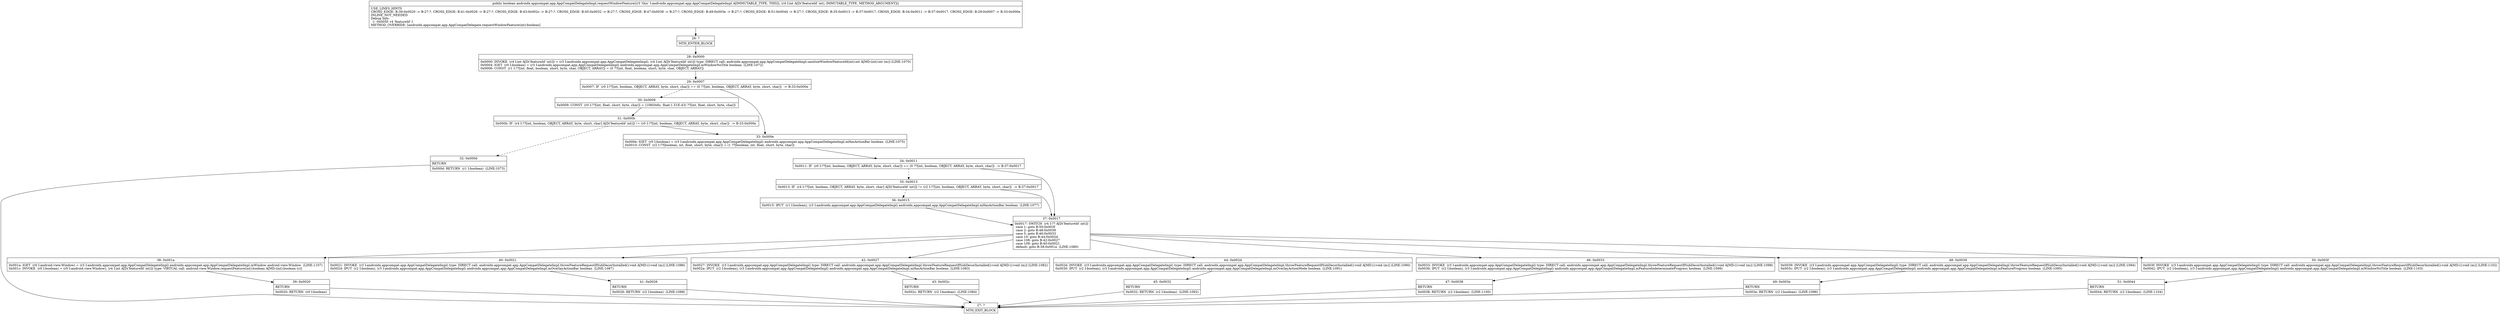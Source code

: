 digraph "CFG forandroidx.appcompat.app.AppCompatDelegateImpl.requestWindowFeature(I)Z" {
Node_26 [shape=record,label="{26\:\ ?|MTH_ENTER_BLOCK\l}"];
Node_28 [shape=record,label="{28\:\ 0x0000|0x0000: INVOKE  (r4 I:int A[D('featureId' int)]) = (r3 I:androidx.appcompat.app.AppCompatDelegateImpl), (r4 I:int A[D('featureId' int)]) type: DIRECT call: androidx.appcompat.app.AppCompatDelegateImpl.sanitizeWindowFeatureId(int):int A[MD:(int):int (m)] (LINE:1070)\l0x0004: IGET  (r0 I:boolean) = (r3 I:androidx.appcompat.app.AppCompatDelegateImpl) androidx.appcompat.app.AppCompatDelegateImpl.mWindowNoTitle boolean  (LINE:1072)\l0x0006: CONST  (r1 I:??[int, float, boolean, short, byte, char, OBJECT, ARRAY]) = (0 ??[int, float, boolean, short, byte, char, OBJECT, ARRAY]) \l}"];
Node_29 [shape=record,label="{29\:\ 0x0007|0x0007: IF  (r0 I:??[int, boolean, OBJECT, ARRAY, byte, short, char]) == (0 ??[int, boolean, OBJECT, ARRAY, byte, short, char])  \-\> B:33:0x000e \l}"];
Node_30 [shape=record,label="{30\:\ 0x0009|0x0009: CONST  (r0 I:??[int, float, short, byte, char]) = (108(0x6c, float:1.51E\-43) ??[int, float, short, byte, char]) \l}"];
Node_31 [shape=record,label="{31\:\ 0x000b|0x000b: IF  (r4 I:??[int, boolean, OBJECT, ARRAY, byte, short, char] A[D('featureId' int)]) != (r0 I:??[int, boolean, OBJECT, ARRAY, byte, short, char])  \-\> B:33:0x000e \l}"];
Node_32 [shape=record,label="{32\:\ 0x000d|RETURN\l|0x000d: RETURN  (r1 I:boolean)  (LINE:1073)\l}"];
Node_27 [shape=record,label="{27\:\ ?|MTH_EXIT_BLOCK\l}"];
Node_33 [shape=record,label="{33\:\ 0x000e|0x000e: IGET  (r0 I:boolean) = (r3 I:androidx.appcompat.app.AppCompatDelegateImpl) androidx.appcompat.app.AppCompatDelegateImpl.mHasActionBar boolean  (LINE:1075)\l0x0010: CONST  (r2 I:??[boolean, int, float, short, byte, char]) = (1 ??[boolean, int, float, short, byte, char]) \l}"];
Node_34 [shape=record,label="{34\:\ 0x0011|0x0011: IF  (r0 I:??[int, boolean, OBJECT, ARRAY, byte, short, char]) == (0 ??[int, boolean, OBJECT, ARRAY, byte, short, char])  \-\> B:37:0x0017 \l}"];
Node_35 [shape=record,label="{35\:\ 0x0013|0x0013: IF  (r4 I:??[int, boolean, OBJECT, ARRAY, byte, short, char] A[D('featureId' int)]) != (r2 I:??[int, boolean, OBJECT, ARRAY, byte, short, char])  \-\> B:37:0x0017 \l}"];
Node_36 [shape=record,label="{36\:\ 0x0015|0x0015: IPUT  (r1 I:boolean), (r3 I:androidx.appcompat.app.AppCompatDelegateImpl) androidx.appcompat.app.AppCompatDelegateImpl.mHasActionBar boolean  (LINE:1077)\l}"];
Node_37 [shape=record,label="{37\:\ 0x0017|0x0017: SWITCH  (r4 I:?? A[D('featureId' int)])\l case 1: goto B:50:0x003f\l case 2: goto B:48:0x0039\l case 5: goto B:46:0x0033\l case 10: goto B:44:0x002d\l case 108: goto B:42:0x0027\l case 109: goto B:40:0x0021\l default: goto B:38:0x001a  (LINE:1080)\l}"];
Node_38 [shape=record,label="{38\:\ 0x001a|0x001a: IGET  (r0 I:android.view.Window) = (r3 I:androidx.appcompat.app.AppCompatDelegateImpl) androidx.appcompat.app.AppCompatDelegateImpl.mWindow android.view.Window  (LINE:1107)\l0x001c: INVOKE  (r0 I:boolean) = (r0 I:android.view.Window), (r4 I:int A[D('featureId' int)]) type: VIRTUAL call: android.view.Window.requestFeature(int):boolean A[MD:(int):boolean (c)]\l}"];
Node_39 [shape=record,label="{39\:\ 0x0020|RETURN\l|0x0020: RETURN  (r0 I:boolean) \l}"];
Node_40 [shape=record,label="{40\:\ 0x0021|0x0021: INVOKE  (r3 I:androidx.appcompat.app.AppCompatDelegateImpl) type: DIRECT call: androidx.appcompat.app.AppCompatDelegateImpl.throwFeatureRequestIfSubDecorInstalled():void A[MD:():void (m)] (LINE:1086)\l0x0024: IPUT  (r2 I:boolean), (r3 I:androidx.appcompat.app.AppCompatDelegateImpl) androidx.appcompat.app.AppCompatDelegateImpl.mOverlayActionBar boolean  (LINE:1087)\l}"];
Node_41 [shape=record,label="{41\:\ 0x0026|RETURN\l|0x0026: RETURN  (r2 I:boolean)  (LINE:1088)\l}"];
Node_42 [shape=record,label="{42\:\ 0x0027|0x0027: INVOKE  (r3 I:androidx.appcompat.app.AppCompatDelegateImpl) type: DIRECT call: androidx.appcompat.app.AppCompatDelegateImpl.throwFeatureRequestIfSubDecorInstalled():void A[MD:():void (m)] (LINE:1082)\l0x002a: IPUT  (r2 I:boolean), (r3 I:androidx.appcompat.app.AppCompatDelegateImpl) androidx.appcompat.app.AppCompatDelegateImpl.mHasActionBar boolean  (LINE:1083)\l}"];
Node_43 [shape=record,label="{43\:\ 0x002c|RETURN\l|0x002c: RETURN  (r2 I:boolean)  (LINE:1084)\l}"];
Node_44 [shape=record,label="{44\:\ 0x002d|0x002d: INVOKE  (r3 I:androidx.appcompat.app.AppCompatDelegateImpl) type: DIRECT call: androidx.appcompat.app.AppCompatDelegateImpl.throwFeatureRequestIfSubDecorInstalled():void A[MD:():void (m)] (LINE:1090)\l0x0030: IPUT  (r2 I:boolean), (r3 I:androidx.appcompat.app.AppCompatDelegateImpl) androidx.appcompat.app.AppCompatDelegateImpl.mOverlayActionMode boolean  (LINE:1091)\l}"];
Node_45 [shape=record,label="{45\:\ 0x0032|RETURN\l|0x0032: RETURN  (r2 I:boolean)  (LINE:1092)\l}"];
Node_46 [shape=record,label="{46\:\ 0x0033|0x0033: INVOKE  (r3 I:androidx.appcompat.app.AppCompatDelegateImpl) type: DIRECT call: androidx.appcompat.app.AppCompatDelegateImpl.throwFeatureRequestIfSubDecorInstalled():void A[MD:():void (m)] (LINE:1098)\l0x0036: IPUT  (r2 I:boolean), (r3 I:androidx.appcompat.app.AppCompatDelegateImpl) androidx.appcompat.app.AppCompatDelegateImpl.mFeatureIndeterminateProgress boolean  (LINE:1099)\l}"];
Node_47 [shape=record,label="{47\:\ 0x0038|RETURN\l|0x0038: RETURN  (r2 I:boolean)  (LINE:1100)\l}"];
Node_48 [shape=record,label="{48\:\ 0x0039|0x0039: INVOKE  (r3 I:androidx.appcompat.app.AppCompatDelegateImpl) type: DIRECT call: androidx.appcompat.app.AppCompatDelegateImpl.throwFeatureRequestIfSubDecorInstalled():void A[MD:():void (m)] (LINE:1094)\l0x003c: IPUT  (r2 I:boolean), (r3 I:androidx.appcompat.app.AppCompatDelegateImpl) androidx.appcompat.app.AppCompatDelegateImpl.mFeatureProgress boolean  (LINE:1095)\l}"];
Node_49 [shape=record,label="{49\:\ 0x003e|RETURN\l|0x003e: RETURN  (r2 I:boolean)  (LINE:1096)\l}"];
Node_50 [shape=record,label="{50\:\ 0x003f|0x003f: INVOKE  (r3 I:androidx.appcompat.app.AppCompatDelegateImpl) type: DIRECT call: androidx.appcompat.app.AppCompatDelegateImpl.throwFeatureRequestIfSubDecorInstalled():void A[MD:():void (m)] (LINE:1102)\l0x0042: IPUT  (r2 I:boolean), (r3 I:androidx.appcompat.app.AppCompatDelegateImpl) androidx.appcompat.app.AppCompatDelegateImpl.mWindowNoTitle boolean  (LINE:1103)\l}"];
Node_51 [shape=record,label="{51\:\ 0x0044|RETURN\l|0x0044: RETURN  (r2 I:boolean)  (LINE:1104)\l}"];
MethodNode[shape=record,label="{public boolean androidx.appcompat.app.AppCompatDelegateImpl.requestWindowFeature((r3 'this' I:androidx.appcompat.app.AppCompatDelegateImpl A[IMMUTABLE_TYPE, THIS]), (r4 I:int A[D('featureId' int), IMMUTABLE_TYPE, METHOD_ARGUMENT]))  | USE_LINES_HINTS\lCROSS_EDGE: B:39:0x0020 \-\> B:27:?, CROSS_EDGE: B:41:0x0026 \-\> B:27:?, CROSS_EDGE: B:43:0x002c \-\> B:27:?, CROSS_EDGE: B:45:0x0032 \-\> B:27:?, CROSS_EDGE: B:47:0x0038 \-\> B:27:?, CROSS_EDGE: B:49:0x003e \-\> B:27:?, CROSS_EDGE: B:51:0x0044 \-\> B:27:?, CROSS_EDGE: B:35:0x0013 \-\> B:37:0x0017, CROSS_EDGE: B:34:0x0011 \-\> B:37:0x0017, CROSS_EDGE: B:29:0x0007 \-\> B:33:0x000e\lINLINE_NOT_NEEDED\lDebug Info:\l  \-1 \-0x005f: r4 'featureId' I\lMETHOD_OVERRIDE: [androidx.appcompat.app.AppCompatDelegate.requestWindowFeature(int):boolean]\l}"];
MethodNode -> Node_26;Node_26 -> Node_28;
Node_28 -> Node_29;
Node_29 -> Node_30[style=dashed];
Node_29 -> Node_33;
Node_30 -> Node_31;
Node_31 -> Node_32[style=dashed];
Node_31 -> Node_33;
Node_32 -> Node_27;
Node_33 -> Node_34;
Node_34 -> Node_35[style=dashed];
Node_34 -> Node_37;
Node_35 -> Node_36[style=dashed];
Node_35 -> Node_37;
Node_36 -> Node_37;
Node_37 -> Node_38;
Node_37 -> Node_40;
Node_37 -> Node_42;
Node_37 -> Node_44;
Node_37 -> Node_46;
Node_37 -> Node_48;
Node_37 -> Node_50;
Node_38 -> Node_39;
Node_39 -> Node_27;
Node_40 -> Node_41;
Node_41 -> Node_27;
Node_42 -> Node_43;
Node_43 -> Node_27;
Node_44 -> Node_45;
Node_45 -> Node_27;
Node_46 -> Node_47;
Node_47 -> Node_27;
Node_48 -> Node_49;
Node_49 -> Node_27;
Node_50 -> Node_51;
Node_51 -> Node_27;
}

